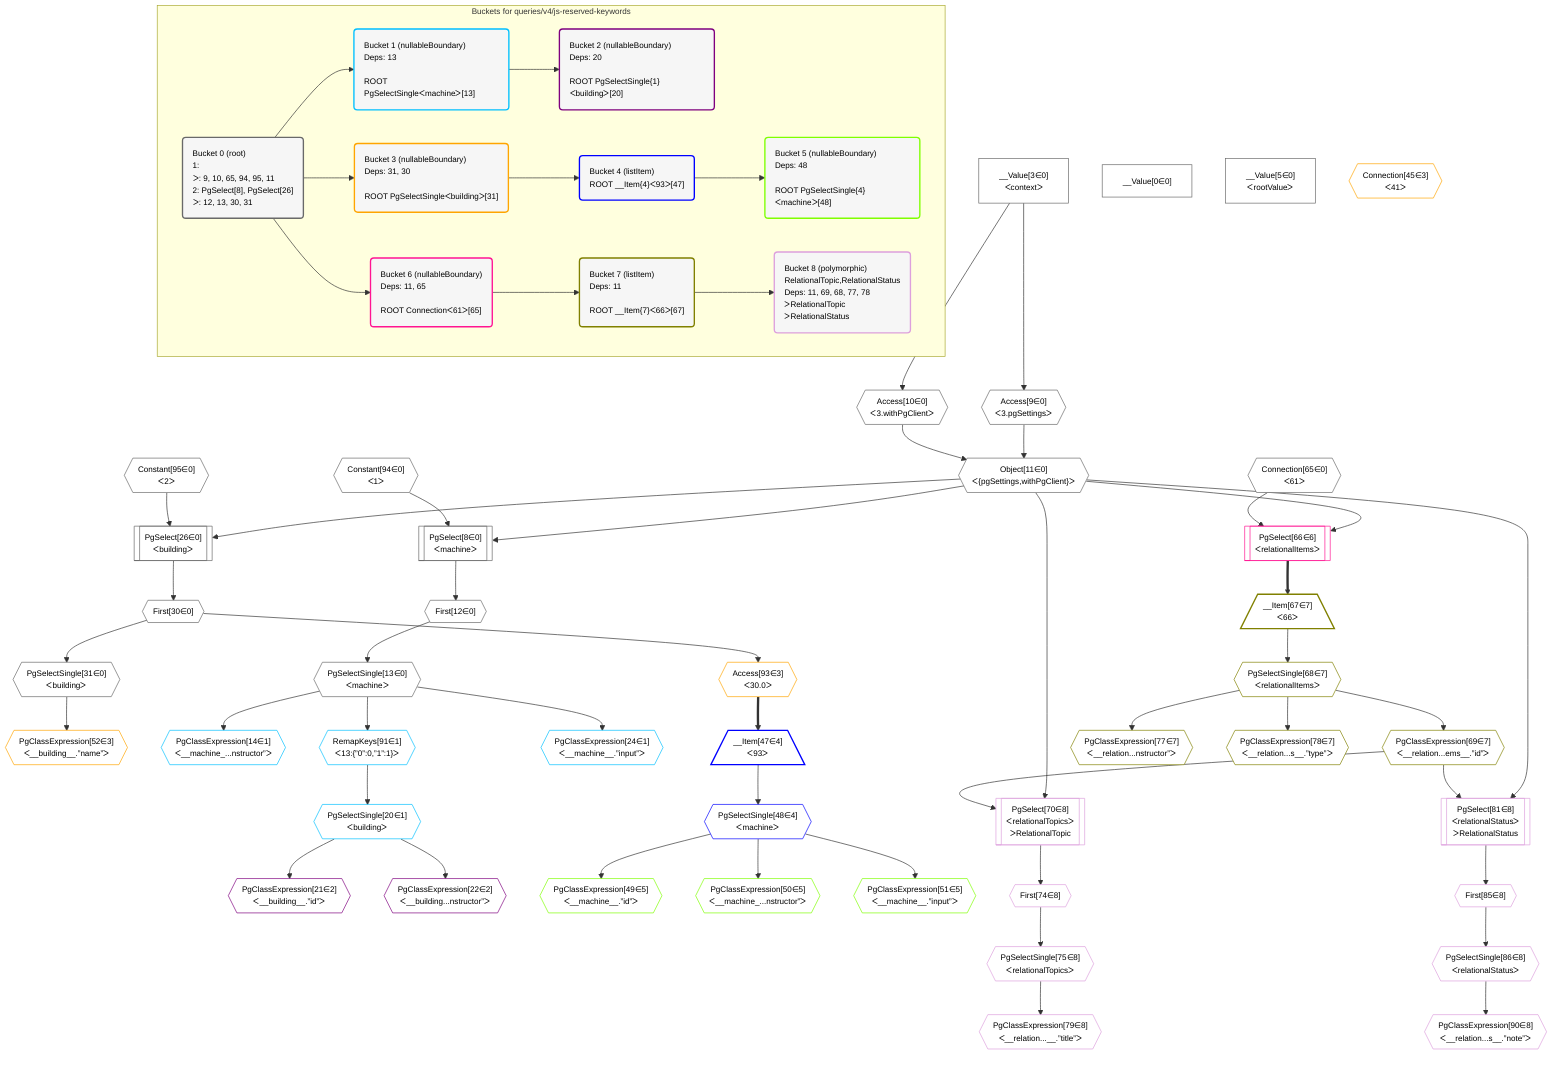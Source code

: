 %%{init: {'themeVariables': { 'fontSize': '12px'}}}%%
graph TD
    classDef path fill:#eee,stroke:#000,color:#000
    classDef plan fill:#fff,stroke-width:1px,color:#000
    classDef itemplan fill:#fff,stroke-width:2px,color:#000
    classDef unbatchedplan fill:#dff,stroke-width:1px,color:#000
    classDef sideeffectplan fill:#fcc,stroke-width:2px,color:#000
    classDef bucket fill:#f6f6f6,color:#000,stroke-width:2px,text-align:left


    %% plan dependencies
    Object11{{"Object[11∈0]<br />ᐸ{pgSettings,withPgClient}ᐳ"}}:::plan
    Access9{{"Access[9∈0]<br />ᐸ3.pgSettingsᐳ"}}:::plan
    Access10{{"Access[10∈0]<br />ᐸ3.withPgClientᐳ"}}:::plan
    Access9 & Access10 --> Object11
    PgSelect8[["PgSelect[8∈0]<br />ᐸmachineᐳ"]]:::plan
    Constant94{{"Constant[94∈0]<br />ᐸ1ᐳ"}}:::plan
    Object11 & Constant94 --> PgSelect8
    PgSelect26[["PgSelect[26∈0]<br />ᐸbuildingᐳ"]]:::plan
    Constant95{{"Constant[95∈0]<br />ᐸ2ᐳ"}}:::plan
    Object11 & Constant95 --> PgSelect26
    __Value3["__Value[3∈0]<br />ᐸcontextᐳ"]:::plan
    __Value3 --> Access9
    __Value3 --> Access10
    First12{{"First[12∈0]"}}:::plan
    PgSelect8 --> First12
    PgSelectSingle13{{"PgSelectSingle[13∈0]<br />ᐸmachineᐳ"}}:::plan
    First12 --> PgSelectSingle13
    First30{{"First[30∈0]"}}:::plan
    PgSelect26 --> First30
    PgSelectSingle31{{"PgSelectSingle[31∈0]<br />ᐸbuildingᐳ"}}:::plan
    First30 --> PgSelectSingle31
    __Value0["__Value[0∈0]"]:::plan
    __Value5["__Value[5∈0]<br />ᐸrootValueᐳ"]:::plan
    Connection65{{"Connection[65∈0]<br />ᐸ61ᐳ"}}:::plan
    PgSelect66[["PgSelect[66∈6]<br />ᐸrelationalItemsᐳ"]]:::plan
    Object11 & Connection65 --> PgSelect66
    Access93{{"Access[93∈3]<br />ᐸ30.0ᐳ"}}:::plan
    First30 --> Access93
    PgClassExpression52{{"PgClassExpression[52∈3]<br />ᐸ__building__.”name”ᐳ"}}:::plan
    PgSelectSingle31 --> PgClassExpression52
    Connection45{{"Connection[45∈3]<br />ᐸ41ᐳ"}}:::plan
    PgClassExpression14{{"PgClassExpression[14∈1]<br />ᐸ__machine_...nstructor”ᐳ"}}:::plan
    PgSelectSingle13 --> PgClassExpression14
    RemapKeys91{{"RemapKeys[91∈1]<br />ᐸ13:{”0”:0,”1”:1}ᐳ"}}:::plan
    PgSelectSingle13 --> RemapKeys91
    PgSelectSingle20{{"PgSelectSingle[20∈1]<br />ᐸbuildingᐳ"}}:::plan
    RemapKeys91 --> PgSelectSingle20
    PgClassExpression24{{"PgClassExpression[24∈1]<br />ᐸ__machine__.”input”ᐳ"}}:::plan
    PgSelectSingle13 --> PgClassExpression24
    PgClassExpression21{{"PgClassExpression[21∈2]<br />ᐸ__building__.”id”ᐳ"}}:::plan
    PgSelectSingle20 --> PgClassExpression21
    PgClassExpression22{{"PgClassExpression[22∈2]<br />ᐸ__building...nstructor”ᐳ"}}:::plan
    PgSelectSingle20 --> PgClassExpression22
    __Item47[/"__Item[47∈4]<br />ᐸ93ᐳ"\]:::itemplan
    Access93 ==> __Item47
    PgSelectSingle48{{"PgSelectSingle[48∈4]<br />ᐸmachineᐳ"}}:::plan
    __Item47 --> PgSelectSingle48
    __Item67[/"__Item[67∈7]<br />ᐸ66ᐳ"\]:::itemplan
    PgSelect66 ==> __Item67
    PgSelectSingle68{{"PgSelectSingle[68∈7]<br />ᐸrelationalItemsᐳ"}}:::plan
    __Item67 --> PgSelectSingle68
    PgClassExpression69{{"PgClassExpression[69∈7]<br />ᐸ__relation...ems__.”id”ᐳ"}}:::plan
    PgSelectSingle68 --> PgClassExpression69
    PgClassExpression77{{"PgClassExpression[77∈7]<br />ᐸ__relation...nstructor”ᐳ"}}:::plan
    PgSelectSingle68 --> PgClassExpression77
    PgClassExpression78{{"PgClassExpression[78∈7]<br />ᐸ__relation...s__.”type”ᐳ"}}:::plan
    PgSelectSingle68 --> PgClassExpression78
    PgSelect70[["PgSelect[70∈8]<br />ᐸrelationalTopicsᐳ<br />ᐳRelationalTopic"]]:::plan
    Object11 & PgClassExpression69 --> PgSelect70
    PgSelect81[["PgSelect[81∈8]<br />ᐸrelationalStatusᐳ<br />ᐳRelationalStatus"]]:::plan
    Object11 & PgClassExpression69 --> PgSelect81
    PgClassExpression49{{"PgClassExpression[49∈5]<br />ᐸ__machine__.”id”ᐳ"}}:::plan
    PgSelectSingle48 --> PgClassExpression49
    PgClassExpression50{{"PgClassExpression[50∈5]<br />ᐸ__machine_...nstructor”ᐳ"}}:::plan
    PgSelectSingle48 --> PgClassExpression50
    PgClassExpression51{{"PgClassExpression[51∈5]<br />ᐸ__machine__.”input”ᐳ"}}:::plan
    PgSelectSingle48 --> PgClassExpression51
    First74{{"First[74∈8]"}}:::plan
    PgSelect70 --> First74
    PgSelectSingle75{{"PgSelectSingle[75∈8]<br />ᐸrelationalTopicsᐳ"}}:::plan
    First74 --> PgSelectSingle75
    PgClassExpression79{{"PgClassExpression[79∈8]<br />ᐸ__relation...__.”title”ᐳ"}}:::plan
    PgSelectSingle75 --> PgClassExpression79
    First85{{"First[85∈8]"}}:::plan
    PgSelect81 --> First85
    PgSelectSingle86{{"PgSelectSingle[86∈8]<br />ᐸrelationalStatusᐳ"}}:::plan
    First85 --> PgSelectSingle86
    PgClassExpression90{{"PgClassExpression[90∈8]<br />ᐸ__relation...s__.”note”ᐳ"}}:::plan
    PgSelectSingle86 --> PgClassExpression90

    %% define steps

    subgraph "Buckets for queries/v4/js-reserved-keywords"
    Bucket0("Bucket 0 (root)<br />1: <br />ᐳ: 9, 10, 65, 94, 95, 11<br />2: PgSelect[8], PgSelect[26]<br />ᐳ: 12, 13, 30, 31"):::bucket
    classDef bucket0 stroke:#696969
    class Bucket0,__Value0,__Value3,__Value5,PgSelect8,Access9,Access10,Object11,First12,PgSelectSingle13,PgSelect26,First30,PgSelectSingle31,Connection65,Constant94,Constant95 bucket0
    Bucket1("Bucket 1 (nullableBoundary)<br />Deps: 13<br /><br />ROOT PgSelectSingleᐸmachineᐳ[13]"):::bucket
    classDef bucket1 stroke:#00bfff
    class Bucket1,PgClassExpression14,PgSelectSingle20,PgClassExpression24,RemapKeys91 bucket1
    Bucket2("Bucket 2 (nullableBoundary)<br />Deps: 20<br /><br />ROOT PgSelectSingle{1}ᐸbuildingᐳ[20]"):::bucket
    classDef bucket2 stroke:#7f007f
    class Bucket2,PgClassExpression21,PgClassExpression22 bucket2
    Bucket3("Bucket 3 (nullableBoundary)<br />Deps: 31, 30<br /><br />ROOT PgSelectSingleᐸbuildingᐳ[31]"):::bucket
    classDef bucket3 stroke:#ffa500
    class Bucket3,Connection45,PgClassExpression52,Access93 bucket3
    Bucket4("Bucket 4 (listItem)<br />ROOT __Item{4}ᐸ93ᐳ[47]"):::bucket
    classDef bucket4 stroke:#0000ff
    class Bucket4,__Item47,PgSelectSingle48 bucket4
    Bucket5("Bucket 5 (nullableBoundary)<br />Deps: 48<br /><br />ROOT PgSelectSingle{4}ᐸmachineᐳ[48]"):::bucket
    classDef bucket5 stroke:#7fff00
    class Bucket5,PgClassExpression49,PgClassExpression50,PgClassExpression51 bucket5
    Bucket6("Bucket 6 (nullableBoundary)<br />Deps: 11, 65<br /><br />ROOT Connectionᐸ61ᐳ[65]"):::bucket
    classDef bucket6 stroke:#ff1493
    class Bucket6,PgSelect66 bucket6
    Bucket7("Bucket 7 (listItem)<br />Deps: 11<br /><br />ROOT __Item{7}ᐸ66ᐳ[67]"):::bucket
    classDef bucket7 stroke:#808000
    class Bucket7,__Item67,PgSelectSingle68,PgClassExpression69,PgClassExpression77,PgClassExpression78 bucket7
    Bucket8("Bucket 8 (polymorphic)<br />RelationalTopic,RelationalStatus<br />Deps: 11, 69, 68, 77, 78<br />ᐳRelationalTopic<br />ᐳRelationalStatus"):::bucket
    classDef bucket8 stroke:#dda0dd
    class Bucket8,PgSelect70,First74,PgSelectSingle75,PgClassExpression79,PgSelect81,First85,PgSelectSingle86,PgClassExpression90 bucket8
    Bucket0 --> Bucket1 & Bucket3 & Bucket6
    Bucket1 --> Bucket2
    Bucket3 --> Bucket4
    Bucket4 --> Bucket5
    Bucket6 --> Bucket7
    Bucket7 --> Bucket8
    end